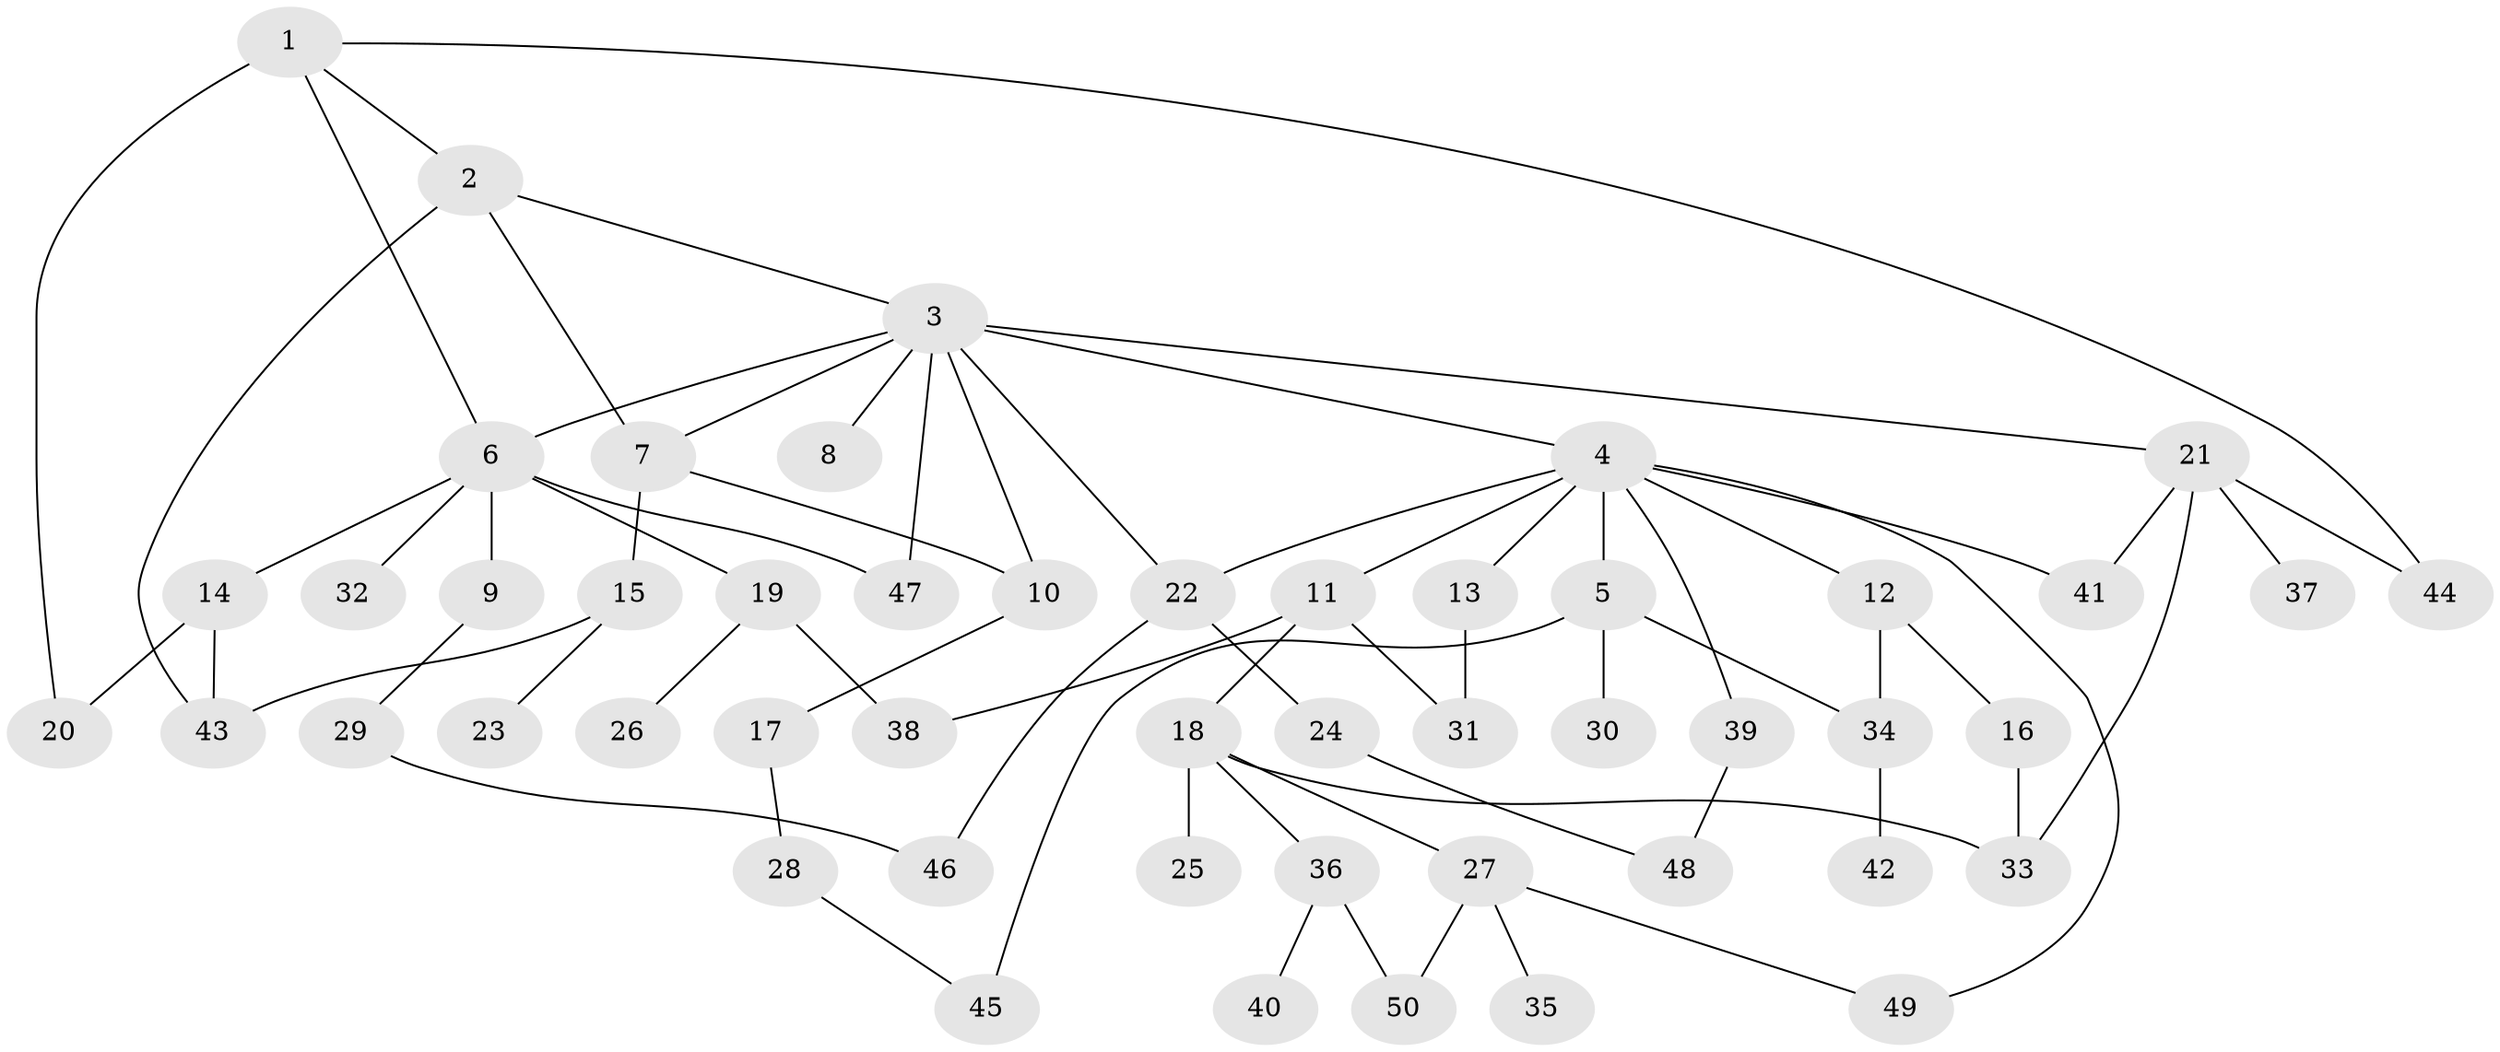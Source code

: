 // Generated by graph-tools (version 1.1) at 2025/13/03/09/25 04:13:29]
// undirected, 50 vertices, 69 edges
graph export_dot {
graph [start="1"]
  node [color=gray90,style=filled];
  1;
  2;
  3;
  4;
  5;
  6;
  7;
  8;
  9;
  10;
  11;
  12;
  13;
  14;
  15;
  16;
  17;
  18;
  19;
  20;
  21;
  22;
  23;
  24;
  25;
  26;
  27;
  28;
  29;
  30;
  31;
  32;
  33;
  34;
  35;
  36;
  37;
  38;
  39;
  40;
  41;
  42;
  43;
  44;
  45;
  46;
  47;
  48;
  49;
  50;
  1 -- 2;
  1 -- 20;
  1 -- 44;
  1 -- 6;
  2 -- 3;
  2 -- 43;
  2 -- 7;
  3 -- 4;
  3 -- 6;
  3 -- 7;
  3 -- 8;
  3 -- 10;
  3 -- 21;
  3 -- 22;
  3 -- 47;
  4 -- 5;
  4 -- 11;
  4 -- 12;
  4 -- 13;
  4 -- 39;
  4 -- 41;
  4 -- 49;
  4 -- 22;
  5 -- 30;
  5 -- 34;
  5 -- 45;
  6 -- 9;
  6 -- 14;
  6 -- 19;
  6 -- 32;
  6 -- 47;
  7 -- 15;
  7 -- 10;
  9 -- 29;
  10 -- 17;
  11 -- 18;
  11 -- 31;
  11 -- 38;
  12 -- 16;
  12 -- 34;
  13 -- 31;
  14 -- 20;
  14 -- 43;
  15 -- 23;
  15 -- 43;
  16 -- 33;
  17 -- 28;
  18 -- 25;
  18 -- 27;
  18 -- 33;
  18 -- 36;
  19 -- 26;
  19 -- 38;
  21 -- 37;
  21 -- 41;
  21 -- 33;
  21 -- 44;
  22 -- 24;
  22 -- 46;
  24 -- 48;
  27 -- 35;
  27 -- 49;
  27 -- 50;
  28 -- 45;
  29 -- 46;
  34 -- 42;
  36 -- 40;
  36 -- 50;
  39 -- 48;
}
